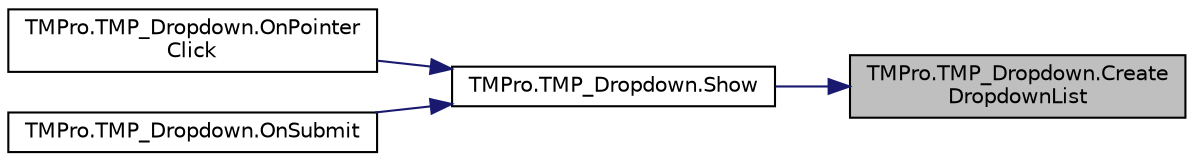 digraph "TMPro.TMP_Dropdown.CreateDropdownList"
{
 // LATEX_PDF_SIZE
  edge [fontname="Helvetica",fontsize="10",labelfontname="Helvetica",labelfontsize="10"];
  node [fontname="Helvetica",fontsize="10",shape=record];
  rankdir="RL";
  Node1 [label="TMPro.TMP_Dropdown.Create\lDropdownList",height=0.2,width=0.4,color="black", fillcolor="grey75", style="filled", fontcolor="black",tooltip="Create the dropdown list to be shown when the dropdown is clicked. The dropdown list should correspon..."];
  Node1 -> Node2 [dir="back",color="midnightblue",fontsize="10",style="solid",fontname="Helvetica"];
  Node2 [label="TMPro.TMP_Dropdown.Show",height=0.2,width=0.4,color="black", fillcolor="white", style="filled",URL="$class_t_m_pro_1_1_t_m_p___dropdown.html#ae309311315603a4869384e1591842a73",tooltip="Show the dropdown."];
  Node2 -> Node3 [dir="back",color="midnightblue",fontsize="10",style="solid",fontname="Helvetica"];
  Node3 [label="TMPro.TMP_Dropdown.OnPointer\lClick",height=0.2,width=0.4,color="black", fillcolor="white", style="filled",URL="$class_t_m_pro_1_1_t_m_p___dropdown.html#a4694d50db9f52ecc96cb8dc27ea9f8e3",tooltip="Handling for when the dropdown is initially 'clicked'. Typically shows the dropdown"];
  Node2 -> Node4 [dir="back",color="midnightblue",fontsize="10",style="solid",fontname="Helvetica"];
  Node4 [label="TMPro.TMP_Dropdown.OnSubmit",height=0.2,width=0.4,color="black", fillcolor="white", style="filled",URL="$class_t_m_pro_1_1_t_m_p___dropdown.html#a258ceecac06f7f153c9a3569a817d74f",tooltip="Handling for when the dropdown is selected and a submit event is processed. Typically shows the dropd..."];
}
